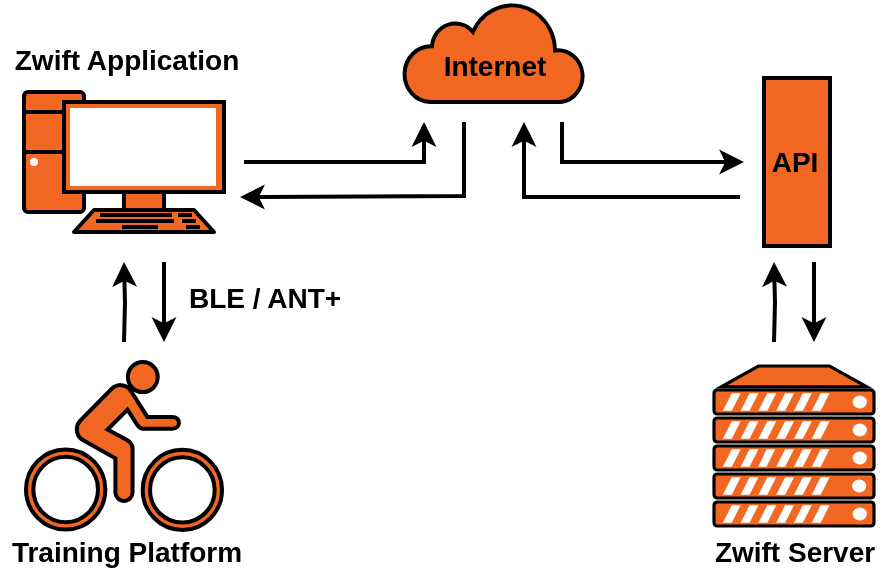 <mxfile compressed="false" version="13.9.9" type="device">
  <diagram id="dcpkzueD6plIOBDOrCfn" name="Page-1">
    <mxGraphModel dx="853" dy="493" grid="0" gridSize="10" guides="1" tooltips="1" connect="1" arrows="1" fold="1" page="0" pageScale="1" pageWidth="827" pageHeight="1169" math="0" shadow="0">
      <root>
        <mxCell id="0" />
        <mxCell id="1" parent="0" />
        <mxCell id="bsPAmrmh3nxi0miXLobk-1" value="" style="verticalAlign=top;verticalLabelPosition=bottom;labelPosition=center;align=center;html=1;outlineConnect=0;strokeWidth=2;shape=mxgraph.networks.server;fillColor=#F26722;" parent="1" vertex="1">
          <mxGeometry x="545" y="372" width="80" height="80" as="geometry" />
        </mxCell>
        <mxCell id="bsPAmrmh3nxi0miXLobk-19" style="edgeStyle=orthogonalEdgeStyle;rounded=0;orthogonalLoop=1;jettySize=auto;html=1;startArrow=none;startFill=0;endArrow=classic;endFill=1;fontColor=#000000;strokeWidth=2;" parent="1" edge="1">
          <mxGeometry relative="1" as="geometry">
            <mxPoint x="310" y="270" as="sourcePoint" />
            <mxPoint x="400" y="250" as="targetPoint" />
            <Array as="points">
              <mxPoint x="400" y="270" />
              <mxPoint x="400" y="250" />
            </Array>
          </mxGeometry>
        </mxCell>
        <mxCell id="bsPAmrmh3nxi0miXLobk-2" value="" style="verticalAlign=top;verticalLabelPosition=bottom;labelPosition=center;align=center;html=1;outlineConnect=0;strokeWidth=2;shape=mxgraph.networks.pc;fillColor=#F26722;" parent="1" vertex="1">
          <mxGeometry x="200" y="235" width="100" height="70" as="geometry" />
        </mxCell>
        <mxCell id="bsPAmrmh3nxi0miXLobk-20" style="edgeStyle=orthogonalEdgeStyle;orthogonalLoop=1;jettySize=auto;html=1;startArrow=none;startFill=0;endArrow=classic;endFill=1;fontColor=#000000;rounded=0;strokeWidth=2;" parent="1" edge="1">
          <mxGeometry relative="1" as="geometry">
            <mxPoint x="469" y="250" as="sourcePoint" />
            <mxPoint x="560" y="270" as="targetPoint" />
            <Array as="points">
              <mxPoint x="469" y="270" />
            </Array>
          </mxGeometry>
        </mxCell>
        <mxCell id="bsPAmrmh3nxi0miXLobk-3" value="&lt;font color=&quot;#000000&quot; style=&quot;font-size: 14px&quot;&gt;&lt;b&gt;&lt;br&gt;Internet&lt;/b&gt;&lt;/font&gt;" style="html=1;outlineConnect=0;strokeWidth=2;shape=mxgraph.networks.cloud;fillColor=#F26722;verticalAlign=top;" parent="1" vertex="1">
          <mxGeometry x="390" y="190" width="90" height="50" as="geometry" />
        </mxCell>
        <mxCell id="bsPAmrmh3nxi0miXLobk-12" style="edgeStyle=orthogonalEdgeStyle;rounded=0;orthogonalLoop=1;jettySize=auto;html=1;fillColor=#eeeeee;strokeWidth=2;" parent="1" edge="1">
          <mxGeometry relative="1" as="geometry">
            <mxPoint x="250" y="360" as="sourcePoint" />
            <mxPoint x="250" y="320" as="targetPoint" />
          </mxGeometry>
        </mxCell>
        <mxCell id="bsPAmrmh3nxi0miXLobk-9" value="" style="shape=mxgraph.signs.sports.cycling;html=1;pointerEvents=1;verticalLabelPosition=bottom;verticalAlign=top;align=center;strokeWidth=2;fillColor=#F26722;" parent="1" vertex="1">
          <mxGeometry x="201" y="370" width="98" height="84" as="geometry" />
        </mxCell>
        <mxCell id="bsPAmrmh3nxi0miXLobk-13" style="edgeStyle=orthogonalEdgeStyle;rounded=0;orthogonalLoop=1;jettySize=auto;html=1;fillColor=#eeeeee;startArrow=classic;startFill=1;endArrow=none;endFill=0;strokeWidth=2;" parent="1" edge="1">
          <mxGeometry relative="1" as="geometry">
            <mxPoint x="270" y="360" as="sourcePoint" />
            <mxPoint x="270" y="320" as="targetPoint" />
            <Array as="points">
              <mxPoint x="270" y="330" />
              <mxPoint x="270" y="330" />
            </Array>
          </mxGeometry>
        </mxCell>
        <mxCell id="bsPAmrmh3nxi0miXLobk-14" value="&lt;font style=&quot;font-size: 14px&quot;&gt;&lt;b&gt;BLE / ANT+&lt;/b&gt;&lt;/font&gt;" style="text;html=1;align=center;verticalAlign=middle;resizable=0;points=[];autosize=1;" parent="1" vertex="1">
          <mxGeometry x="277" y="329" width="86" height="18" as="geometry" />
        </mxCell>
        <mxCell id="bsPAmrmh3nxi0miXLobk-17" value="&lt;font style=&quot;font-size: 14px&quot;&gt;&lt;b&gt;Training Platform&lt;/b&gt;&lt;/font&gt;" style="text;html=1;align=center;verticalAlign=middle;resizable=0;points=[];autosize=1;fontColor=#000000;" parent="1" vertex="1">
          <mxGeometry x="188" y="456" width="125" height="18" as="geometry" />
        </mxCell>
        <mxCell id="bsPAmrmh3nxi0miXLobk-18" value="&lt;font style=&quot;font-size: 14px&quot;&gt;&lt;b&gt;Zwift Application&lt;/b&gt;&lt;/font&gt;" style="text;html=1;align=center;verticalAlign=middle;resizable=0;points=[];autosize=1;fontColor=#000000;" parent="1" vertex="1">
          <mxGeometry x="189.5" y="210" width="122" height="18" as="geometry" />
        </mxCell>
        <mxCell id="bsPAmrmh3nxi0miXLobk-21" value="" style="whiteSpace=wrap;html=1;strokeColor=#000000;strokeWidth=2;fillColor=#F26722;verticalAlign=top;" parent="1" vertex="1">
          <mxGeometry x="570" y="228" width="33" height="84" as="geometry" />
        </mxCell>
        <mxCell id="bsPAmrmh3nxi0miXLobk-24" value="&lt;font style=&quot;font-size: 14px&quot;&gt;&lt;b&gt;API&lt;/b&gt;&lt;/font&gt;" style="text;html=1;align=center;verticalAlign=middle;resizable=0;points=[];autosize=1;fontColor=#000000;" parent="1" vertex="1">
          <mxGeometry x="568.5" y="261" width="33" height="18" as="geometry" />
        </mxCell>
        <mxCell id="bsPAmrmh3nxi0miXLobk-25" value="&lt;font style=&quot;font-size: 14px&quot;&gt;&lt;b&gt;Zwift Server&lt;/b&gt;&lt;/font&gt;" style="text;html=1;align=center;verticalAlign=middle;resizable=0;points=[];autosize=1;fontColor=#000000;" parent="1" vertex="1">
          <mxGeometry x="540" y="456" width="90" height="18" as="geometry" />
        </mxCell>
        <mxCell id="bsPAmrmh3nxi0miXLobk-26" style="edgeStyle=orthogonalEdgeStyle;orthogonalLoop=1;jettySize=auto;html=1;startArrow=classic;startFill=1;endArrow=none;endFill=0;fontColor=#000000;rounded=0;strokeWidth=2;" parent="1" edge="1">
          <mxGeometry relative="1" as="geometry">
            <mxPoint x="450" y="250" as="sourcePoint" />
            <mxPoint x="558" y="287.5" as="targetPoint" />
            <Array as="points">
              <mxPoint x="450" y="250" />
              <mxPoint x="450" y="288" />
            </Array>
          </mxGeometry>
        </mxCell>
        <mxCell id="bsPAmrmh3nxi0miXLobk-27" style="edgeStyle=orthogonalEdgeStyle;rounded=0;orthogonalLoop=1;jettySize=auto;html=1;startArrow=classic;startFill=1;endArrow=none;endFill=0;fontColor=#000000;strokeWidth=2;" parent="1" edge="1">
          <mxGeometry relative="1" as="geometry">
            <mxPoint x="308" y="287.48" as="sourcePoint" />
            <mxPoint x="420" y="250" as="targetPoint" />
            <Array as="points">
              <mxPoint x="319" y="288" />
              <mxPoint x="420" y="287" />
            </Array>
          </mxGeometry>
        </mxCell>
        <mxCell id="bsPAmrmh3nxi0miXLobk-36" value="" style="group;strokeWidth=2;" parent="1" vertex="1" connectable="0">
          <mxGeometry x="575" y="320" width="20" height="40.0" as="geometry" />
        </mxCell>
        <mxCell id="bsPAmrmh3nxi0miXLobk-34" style="edgeStyle=orthogonalEdgeStyle;rounded=0;orthogonalLoop=1;jettySize=auto;html=1;fillColor=#eeeeee;strokeWidth=2;" parent="bsPAmrmh3nxi0miXLobk-36" edge="1">
          <mxGeometry relative="1" as="geometry">
            <mxPoint y="40.0" as="sourcePoint" />
            <mxPoint as="targetPoint" />
          </mxGeometry>
        </mxCell>
        <mxCell id="bsPAmrmh3nxi0miXLobk-35" style="edgeStyle=orthogonalEdgeStyle;rounded=0;orthogonalLoop=1;jettySize=auto;html=1;fillColor=#eeeeee;startArrow=classic;startFill=1;endArrow=none;endFill=0;strokeWidth=2;" parent="bsPAmrmh3nxi0miXLobk-36" edge="1">
          <mxGeometry relative="1" as="geometry">
            <mxPoint x="20" y="40.0" as="sourcePoint" />
            <mxPoint x="20" as="targetPoint" />
            <Array as="points">
              <mxPoint x="20" y="10" />
              <mxPoint x="20" y="10" />
            </Array>
          </mxGeometry>
        </mxCell>
      </root>
    </mxGraphModel>
  </diagram>
</mxfile>
